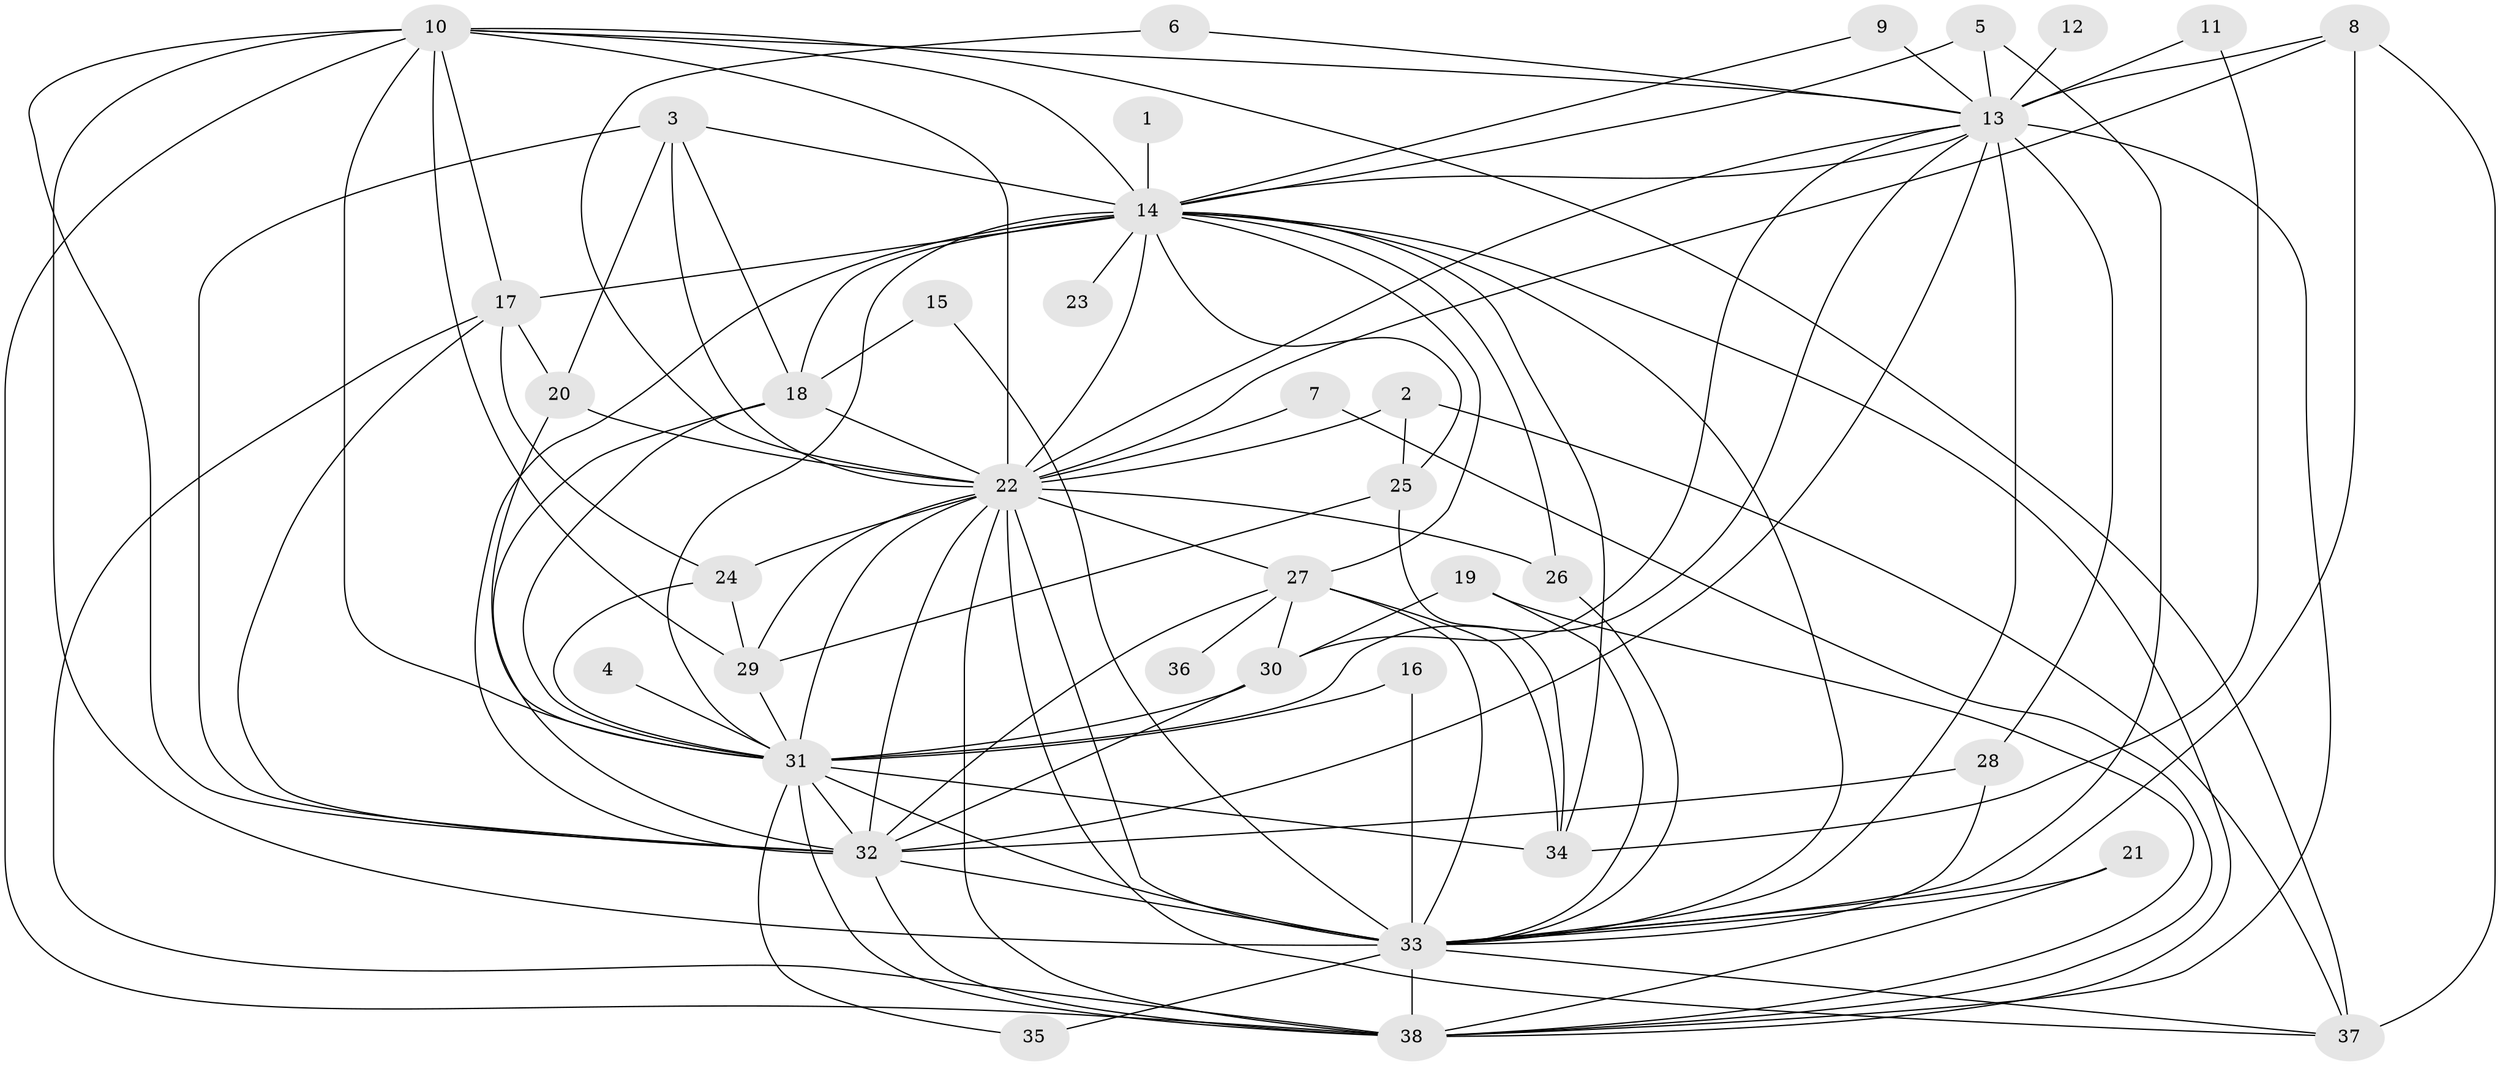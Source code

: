 // original degree distribution, {17: 0.0425531914893617, 25: 0.02127659574468085, 26: 0.010638297872340425, 23: 0.010638297872340425, 18: 0.010638297872340425, 21: 0.010638297872340425, 7: 0.010638297872340425, 4: 0.06382978723404255, 3: 0.18085106382978725, 6: 0.031914893617021274, 2: 0.5851063829787234, 5: 0.02127659574468085}
// Generated by graph-tools (version 1.1) at 2025/36/03/04/25 23:36:31]
// undirected, 38 vertices, 108 edges
graph export_dot {
  node [color=gray90,style=filled];
  1;
  2;
  3;
  4;
  5;
  6;
  7;
  8;
  9;
  10;
  11;
  12;
  13;
  14;
  15;
  16;
  17;
  18;
  19;
  20;
  21;
  22;
  23;
  24;
  25;
  26;
  27;
  28;
  29;
  30;
  31;
  32;
  33;
  34;
  35;
  36;
  37;
  38;
  1 -- 14 [weight=1.0];
  2 -- 22 [weight=2.0];
  2 -- 25 [weight=1.0];
  2 -- 37 [weight=1.0];
  3 -- 14 [weight=1.0];
  3 -- 18 [weight=1.0];
  3 -- 20 [weight=1.0];
  3 -- 22 [weight=1.0];
  3 -- 32 [weight=1.0];
  4 -- 31 [weight=1.0];
  5 -- 13 [weight=1.0];
  5 -- 14 [weight=1.0];
  5 -- 33 [weight=1.0];
  6 -- 13 [weight=1.0];
  6 -- 22 [weight=1.0];
  7 -- 22 [weight=2.0];
  7 -- 38 [weight=1.0];
  8 -- 13 [weight=1.0];
  8 -- 22 [weight=1.0];
  8 -- 33 [weight=2.0];
  8 -- 37 [weight=1.0];
  9 -- 13 [weight=1.0];
  9 -- 14 [weight=1.0];
  10 -- 13 [weight=1.0];
  10 -- 14 [weight=1.0];
  10 -- 17 [weight=1.0];
  10 -- 22 [weight=3.0];
  10 -- 29 [weight=3.0];
  10 -- 31 [weight=2.0];
  10 -- 32 [weight=2.0];
  10 -- 33 [weight=3.0];
  10 -- 37 [weight=1.0];
  10 -- 38 [weight=1.0];
  11 -- 13 [weight=1.0];
  11 -- 34 [weight=1.0];
  12 -- 13 [weight=1.0];
  13 -- 14 [weight=1.0];
  13 -- 22 [weight=3.0];
  13 -- 28 [weight=1.0];
  13 -- 30 [weight=1.0];
  13 -- 31 [weight=1.0];
  13 -- 32 [weight=1.0];
  13 -- 33 [weight=4.0];
  13 -- 38 [weight=1.0];
  14 -- 17 [weight=1.0];
  14 -- 18 [weight=1.0];
  14 -- 22 [weight=2.0];
  14 -- 23 [weight=1.0];
  14 -- 25 [weight=1.0];
  14 -- 26 [weight=1.0];
  14 -- 27 [weight=1.0];
  14 -- 31 [weight=3.0];
  14 -- 32 [weight=1.0];
  14 -- 33 [weight=2.0];
  14 -- 34 [weight=1.0];
  14 -- 38 [weight=1.0];
  15 -- 18 [weight=1.0];
  15 -- 33 [weight=1.0];
  16 -- 31 [weight=1.0];
  16 -- 33 [weight=1.0];
  17 -- 20 [weight=1.0];
  17 -- 24 [weight=1.0];
  17 -- 32 [weight=1.0];
  17 -- 38 [weight=1.0];
  18 -- 22 [weight=2.0];
  18 -- 31 [weight=1.0];
  18 -- 32 [weight=1.0];
  19 -- 30 [weight=1.0];
  19 -- 33 [weight=1.0];
  19 -- 38 [weight=1.0];
  20 -- 22 [weight=1.0];
  20 -- 31 [weight=1.0];
  21 -- 33 [weight=2.0];
  21 -- 38 [weight=1.0];
  22 -- 24 [weight=1.0];
  22 -- 26 [weight=1.0];
  22 -- 27 [weight=1.0];
  22 -- 29 [weight=1.0];
  22 -- 31 [weight=4.0];
  22 -- 32 [weight=3.0];
  22 -- 33 [weight=4.0];
  22 -- 37 [weight=1.0];
  22 -- 38 [weight=4.0];
  24 -- 29 [weight=1.0];
  24 -- 31 [weight=1.0];
  25 -- 29 [weight=1.0];
  25 -- 34 [weight=1.0];
  26 -- 33 [weight=1.0];
  27 -- 30 [weight=1.0];
  27 -- 32 [weight=1.0];
  27 -- 33 [weight=2.0];
  27 -- 34 [weight=1.0];
  27 -- 36 [weight=1.0];
  28 -- 32 [weight=1.0];
  28 -- 33 [weight=1.0];
  29 -- 31 [weight=1.0];
  30 -- 31 [weight=1.0];
  30 -- 32 [weight=1.0];
  31 -- 32 [weight=2.0];
  31 -- 33 [weight=3.0];
  31 -- 34 [weight=1.0];
  31 -- 35 [weight=1.0];
  31 -- 38 [weight=1.0];
  32 -- 33 [weight=2.0];
  32 -- 38 [weight=1.0];
  33 -- 35 [weight=1.0];
  33 -- 37 [weight=1.0];
  33 -- 38 [weight=4.0];
}
